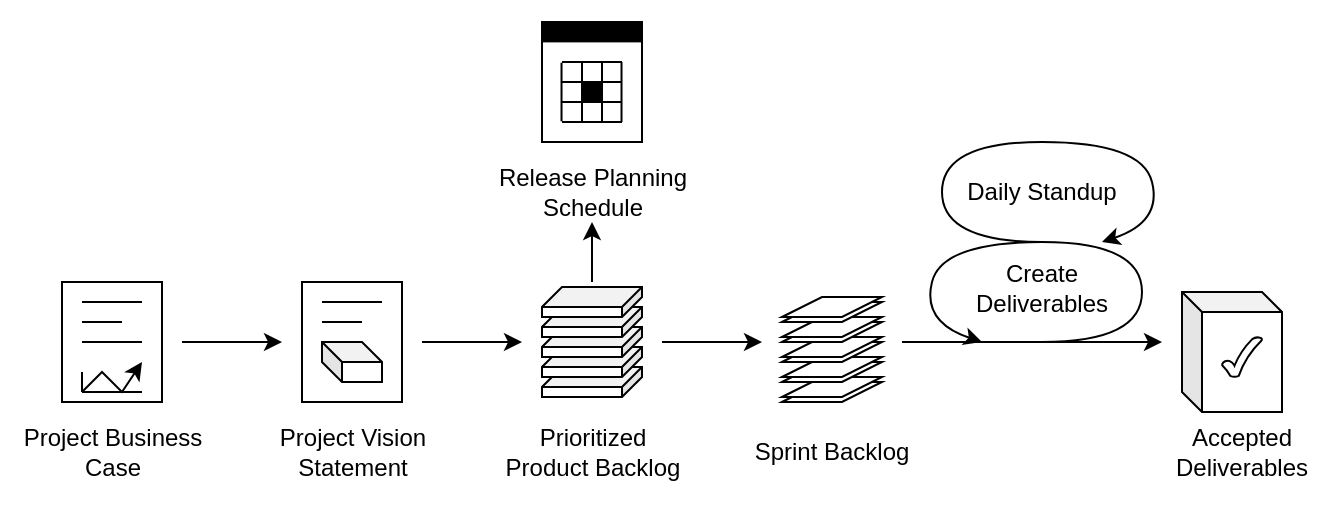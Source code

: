 <mxfile version="20.2.3" type="github">
  <diagram id="G1Mfq-PvlLAGUP9QrzQ2" name="Page-1">
    <mxGraphModel dx="1422" dy="786" grid="1" gridSize="10" guides="1" tooltips="1" connect="1" arrows="1" fold="1" page="0" pageScale="1" pageWidth="827" pageHeight="1169" math="0" shadow="0">
      <root>
        <mxCell id="0" />
        <mxCell id="1" parent="0" />
        <mxCell id="DNAeEn4sjJ3QBPFTxDFF-16" value="" style="rounded=0;whiteSpace=wrap;html=1;strokeColor=#FFFFFF;" vertex="1" parent="1">
          <mxGeometry x="50" y="50" width="660" height="250" as="geometry" />
        </mxCell>
        <mxCell id="7c8aWqgZJzVEwE5ocmlc-44" value="" style="group" parent="1" vertex="1" connectable="0">
          <mxGeometry x="320" y="192.5" width="50" height="55" as="geometry" />
        </mxCell>
        <mxCell id="7c8aWqgZJzVEwE5ocmlc-36" value="" style="shape=cube;whiteSpace=wrap;html=1;boundedLbl=1;backgroundOutline=1;darkOpacity=0.05;darkOpacity2=0.1;fillColor=none;size=10;flipH=1;" parent="7c8aWqgZJzVEwE5ocmlc-44" vertex="1">
          <mxGeometry y="40" width="50" height="15" as="geometry" />
        </mxCell>
        <mxCell id="7c8aWqgZJzVEwE5ocmlc-40" value="" style="shape=cube;whiteSpace=wrap;html=1;boundedLbl=1;backgroundOutline=1;darkOpacity=0.05;darkOpacity2=0.1;fillColor=default;size=10;flipH=1;" parent="7c8aWqgZJzVEwE5ocmlc-44" vertex="1">
          <mxGeometry y="30" width="50" height="15" as="geometry" />
        </mxCell>
        <mxCell id="7c8aWqgZJzVEwE5ocmlc-41" value="" style="shape=cube;whiteSpace=wrap;html=1;boundedLbl=1;backgroundOutline=1;darkOpacity=0.05;darkOpacity2=0.1;fillColor=default;size=10;flipH=1;" parent="7c8aWqgZJzVEwE5ocmlc-44" vertex="1">
          <mxGeometry y="20" width="50" height="15" as="geometry" />
        </mxCell>
        <mxCell id="7c8aWqgZJzVEwE5ocmlc-42" value="" style="shape=cube;whiteSpace=wrap;html=1;boundedLbl=1;backgroundOutline=1;darkOpacity=0.05;darkOpacity2=0.1;fillColor=default;size=10;flipH=1;" parent="7c8aWqgZJzVEwE5ocmlc-44" vertex="1">
          <mxGeometry y="10" width="50" height="15" as="geometry" />
        </mxCell>
        <mxCell id="7c8aWqgZJzVEwE5ocmlc-43" value="" style="shape=cube;whiteSpace=wrap;html=1;boundedLbl=1;backgroundOutline=1;darkOpacity=0.05;darkOpacity2=0.1;fillColor=default;size=10;flipH=1;" parent="7c8aWqgZJzVEwE5ocmlc-44" vertex="1">
          <mxGeometry width="50" height="15" as="geometry" />
        </mxCell>
        <mxCell id="zlFvbanUK3Qge2jHVLBS-4" value="" style="group" parent="1" vertex="1" connectable="0">
          <mxGeometry x="80" y="190" width="50" height="60" as="geometry" />
        </mxCell>
        <mxCell id="zlFvbanUK3Qge2jHVLBS-3" value="" style="rounded=0;whiteSpace=wrap;html=1;" parent="zlFvbanUK3Qge2jHVLBS-4" vertex="1">
          <mxGeometry width="50" height="60" as="geometry" />
        </mxCell>
        <mxCell id="7c8aWqgZJzVEwE5ocmlc-18" value="" style="endArrow=none;html=1;rounded=0;" parent="zlFvbanUK3Qge2jHVLBS-4" edge="1">
          <mxGeometry width="50" height="50" relative="1" as="geometry">
            <mxPoint x="10" y="30" as="sourcePoint" />
            <mxPoint x="40.0" y="30" as="targetPoint" />
          </mxGeometry>
        </mxCell>
        <mxCell id="7c8aWqgZJzVEwE5ocmlc-19" value="" style="endArrow=none;html=1;rounded=0;" parent="zlFvbanUK3Qge2jHVLBS-4" edge="1">
          <mxGeometry width="50" height="50" relative="1" as="geometry">
            <mxPoint x="10" y="55" as="sourcePoint" />
            <mxPoint x="10" y="45" as="targetPoint" />
          </mxGeometry>
        </mxCell>
        <mxCell id="7c8aWqgZJzVEwE5ocmlc-20" value="" style="endArrow=none;html=1;rounded=0;" parent="zlFvbanUK3Qge2jHVLBS-4" edge="1">
          <mxGeometry width="50" height="50" relative="1" as="geometry">
            <mxPoint x="10" y="55" as="sourcePoint" />
            <mxPoint x="40.0" y="55" as="targetPoint" />
          </mxGeometry>
        </mxCell>
        <mxCell id="7c8aWqgZJzVEwE5ocmlc-24" value="" style="endArrow=classic;html=1;endFill=1;rounded=0;" parent="zlFvbanUK3Qge2jHVLBS-4" edge="1">
          <mxGeometry width="50" height="50" relative="1" as="geometry">
            <mxPoint x="10" y="55" as="sourcePoint" />
            <mxPoint x="40.0" y="40" as="targetPoint" />
            <Array as="points">
              <mxPoint x="20.0" y="45" />
              <mxPoint x="30" y="55" />
            </Array>
          </mxGeometry>
        </mxCell>
        <mxCell id="7c8aWqgZJzVEwE5ocmlc-16" value="" style="endArrow=none;html=1;rounded=0;" parent="zlFvbanUK3Qge2jHVLBS-4" edge="1">
          <mxGeometry width="50" height="50" relative="1" as="geometry">
            <mxPoint x="10" y="10" as="sourcePoint" />
            <mxPoint x="40.0" y="10" as="targetPoint" />
          </mxGeometry>
        </mxCell>
        <mxCell id="7c8aWqgZJzVEwE5ocmlc-17" value="" style="endArrow=none;html=1;rounded=0;" parent="zlFvbanUK3Qge2jHVLBS-4" edge="1">
          <mxGeometry width="50" height="50" relative="1" as="geometry">
            <mxPoint x="10" y="20" as="sourcePoint" />
            <mxPoint x="30" y="20" as="targetPoint" />
          </mxGeometry>
        </mxCell>
        <mxCell id="zlFvbanUK3Qge2jHVLBS-6" value="" style="group" parent="1" vertex="1" connectable="0">
          <mxGeometry x="200" y="190" width="50" height="60" as="geometry" />
        </mxCell>
        <mxCell id="zlFvbanUK3Qge2jHVLBS-5" value="" style="rounded=0;whiteSpace=wrap;html=1;" parent="zlFvbanUK3Qge2jHVLBS-6" vertex="1">
          <mxGeometry width="50" height="60" as="geometry" />
        </mxCell>
        <mxCell id="7c8aWqgZJzVEwE5ocmlc-29" value="" style="endArrow=none;html=1;rounded=0;" parent="zlFvbanUK3Qge2jHVLBS-6" edge="1">
          <mxGeometry width="50" height="50" relative="1" as="geometry">
            <mxPoint x="10.0" y="10" as="sourcePoint" />
            <mxPoint x="40.0" y="10" as="targetPoint" />
          </mxGeometry>
        </mxCell>
        <mxCell id="7c8aWqgZJzVEwE5ocmlc-30" value="" style="endArrow=none;html=1;rounded=0;" parent="zlFvbanUK3Qge2jHVLBS-6" edge="1">
          <mxGeometry width="50" height="50" relative="1" as="geometry">
            <mxPoint x="10.0" y="20" as="sourcePoint" />
            <mxPoint x="30.0" y="20" as="targetPoint" />
          </mxGeometry>
        </mxCell>
        <mxCell id="7c8aWqgZJzVEwE5ocmlc-35" value="" style="shape=cube;whiteSpace=wrap;html=1;boundedLbl=1;backgroundOutline=1;darkOpacity=0.05;darkOpacity2=0.1;fillColor=none;size=10;" parent="zlFvbanUK3Qge2jHVLBS-6" vertex="1">
          <mxGeometry x="10" y="30" width="30" height="20" as="geometry" />
        </mxCell>
        <mxCell id="zlFvbanUK3Qge2jHVLBS-7" style="edgeStyle=orthogonalEdgeStyle;rounded=0;orthogonalLoop=1;jettySize=auto;html=1;" parent="1" edge="1">
          <mxGeometry relative="1" as="geometry">
            <mxPoint x="140" y="220" as="sourcePoint" />
            <mxPoint x="190" y="220" as="targetPoint" />
          </mxGeometry>
        </mxCell>
        <mxCell id="zlFvbanUK3Qge2jHVLBS-8" style="edgeStyle=orthogonalEdgeStyle;rounded=0;orthogonalLoop=1;jettySize=auto;html=1;" parent="1" edge="1">
          <mxGeometry relative="1" as="geometry">
            <Array as="points">
              <mxPoint x="290" y="220" />
              <mxPoint x="290" y="220" />
            </Array>
            <mxPoint x="260" y="220" as="sourcePoint" />
            <mxPoint x="310" y="220" as="targetPoint" />
          </mxGeometry>
        </mxCell>
        <mxCell id="zlFvbanUK3Qge2jHVLBS-9" value="" style="shape=parallelogram;perimeter=parallelogramPerimeter;whiteSpace=wrap;html=1;fixedSize=1;fillColor=#FFFFFF;" parent="1" vertex="1">
          <mxGeometry x="440" y="240" width="50" height="10" as="geometry" />
        </mxCell>
        <mxCell id="zlFvbanUK3Qge2jHVLBS-10" value="" style="shape=parallelogram;perimeter=parallelogramPerimeter;whiteSpace=wrap;html=1;fixedSize=1;fillColor=#FFFFFF;" parent="1" vertex="1">
          <mxGeometry x="440" y="237.5" width="50" height="10" as="geometry" />
        </mxCell>
        <mxCell id="zlFvbanUK3Qge2jHVLBS-11" value="" style="shape=parallelogram;perimeter=parallelogramPerimeter;whiteSpace=wrap;html=1;fixedSize=1;fillColor=#FFFFFF;" parent="1" vertex="1">
          <mxGeometry x="440" y="230" width="50" height="10" as="geometry" />
        </mxCell>
        <mxCell id="zlFvbanUK3Qge2jHVLBS-12" value="" style="shape=parallelogram;perimeter=parallelogramPerimeter;whiteSpace=wrap;html=1;fixedSize=1;fillColor=#FFFFFF;" parent="1" vertex="1">
          <mxGeometry x="440" y="227.5" width="50" height="10" as="geometry" />
        </mxCell>
        <mxCell id="zlFvbanUK3Qge2jHVLBS-13" value="" style="shape=parallelogram;perimeter=parallelogramPerimeter;whiteSpace=wrap;html=1;fixedSize=1;fillColor=#FFFFFF;" parent="1" vertex="1">
          <mxGeometry x="440" y="220" width="50" height="10" as="geometry" />
        </mxCell>
        <mxCell id="zlFvbanUK3Qge2jHVLBS-14" value="" style="shape=parallelogram;perimeter=parallelogramPerimeter;whiteSpace=wrap;html=1;fixedSize=1;fillColor=#FFFFFF;" parent="1" vertex="1">
          <mxGeometry x="440" y="217.5" width="50" height="10" as="geometry" />
        </mxCell>
        <mxCell id="zlFvbanUK3Qge2jHVLBS-15" value="" style="shape=parallelogram;perimeter=parallelogramPerimeter;whiteSpace=wrap;html=1;fixedSize=1;fillColor=#FFFFFF;" parent="1" vertex="1">
          <mxGeometry x="440" y="210" width="50" height="10" as="geometry" />
        </mxCell>
        <mxCell id="zlFvbanUK3Qge2jHVLBS-16" value="" style="shape=parallelogram;perimeter=parallelogramPerimeter;whiteSpace=wrap;html=1;fixedSize=1;fillColor=#FFFFFF;" parent="1" vertex="1">
          <mxGeometry x="440" y="207.5" width="50" height="10" as="geometry" />
        </mxCell>
        <mxCell id="zlFvbanUK3Qge2jHVLBS-17" value="" style="shape=parallelogram;perimeter=parallelogramPerimeter;whiteSpace=wrap;html=1;fixedSize=1;fillColor=#FFFFFF;" parent="1" vertex="1">
          <mxGeometry x="440" y="200" width="50" height="10" as="geometry" />
        </mxCell>
        <mxCell id="zlFvbanUK3Qge2jHVLBS-18" value="" style="shape=parallelogram;perimeter=parallelogramPerimeter;whiteSpace=wrap;html=1;fixedSize=1;fillColor=#FFFFFF;" parent="1" vertex="1">
          <mxGeometry x="440" y="197.5" width="50" height="10" as="geometry" />
        </mxCell>
        <mxCell id="zlFvbanUK3Qge2jHVLBS-19" value="Sprint Backlog" style="text;html=1;strokeColor=none;fillColor=none;align=center;verticalAlign=middle;whiteSpace=wrap;rounded=0;" parent="1" vertex="1">
          <mxGeometry x="425" y="260" width="80" height="30" as="geometry" />
        </mxCell>
        <mxCell id="zlFvbanUK3Qge2jHVLBS-20" value="Prioritized Product Backlog" style="text;html=1;strokeColor=none;fillColor=none;align=center;verticalAlign=middle;whiteSpace=wrap;rounded=0;" parent="1" vertex="1">
          <mxGeometry x="297.5" y="260" width="95" height="30" as="geometry" />
        </mxCell>
        <mxCell id="zlFvbanUK3Qge2jHVLBS-21" value="Project Vision Statement" style="text;html=1;strokeColor=none;fillColor=none;align=center;verticalAlign=middle;whiteSpace=wrap;rounded=0;" parent="1" vertex="1">
          <mxGeometry x="177.5" y="260" width="95" height="30" as="geometry" />
        </mxCell>
        <mxCell id="zlFvbanUK3Qge2jHVLBS-22" value="Project Business Case" style="text;html=1;strokeColor=none;fillColor=none;align=center;verticalAlign=middle;whiteSpace=wrap;rounded=0;" parent="1" vertex="1">
          <mxGeometry x="57.5" y="260" width="95" height="30" as="geometry" />
        </mxCell>
        <mxCell id="zlFvbanUK3Qge2jHVLBS-24" style="edgeStyle=orthogonalEdgeStyle;rounded=0;orthogonalLoop=1;jettySize=auto;html=1;" parent="1" edge="1">
          <mxGeometry relative="1" as="geometry">
            <mxPoint x="380" y="220" as="sourcePoint" />
            <mxPoint x="430" y="220" as="targetPoint" />
          </mxGeometry>
        </mxCell>
        <mxCell id="zlFvbanUK3Qge2jHVLBS-32" value="Release Planning Schedule" style="text;html=1;strokeColor=none;fillColor=none;align=center;verticalAlign=middle;whiteSpace=wrap;rounded=0;" parent="1" vertex="1">
          <mxGeometry x="277.5" y="130" width="135" height="30" as="geometry" />
        </mxCell>
        <mxCell id="zlFvbanUK3Qge2jHVLBS-33" style="edgeStyle=orthogonalEdgeStyle;rounded=0;orthogonalLoop=1;jettySize=auto;html=1;entryX=0.5;entryY=1;entryDx=0;entryDy=0;" parent="1" target="zlFvbanUK3Qge2jHVLBS-32" edge="1">
          <mxGeometry relative="1" as="geometry">
            <mxPoint x="345" y="190" as="sourcePoint" />
            <mxPoint x="450" y="230" as="targetPoint" />
          </mxGeometry>
        </mxCell>
        <mxCell id="zlFvbanUK3Qge2jHVLBS-34" value="" style="shape=cube;whiteSpace=wrap;html=1;boundedLbl=1;backgroundOutline=1;darkOpacity=0.05;darkOpacity2=0.1;size=10;" parent="1" vertex="1">
          <mxGeometry x="640" y="195" width="50" height="60" as="geometry" />
        </mxCell>
        <mxCell id="zlFvbanUK3Qge2jHVLBS-35" value="Accepted Deliverables" style="text;html=1;strokeColor=none;fillColor=none;align=center;verticalAlign=middle;whiteSpace=wrap;rounded=0;" parent="1" vertex="1">
          <mxGeometry x="630" y="260" width="80" height="30" as="geometry" />
        </mxCell>
        <mxCell id="zlFvbanUK3Qge2jHVLBS-37" value="" style="verticalLabelPosition=bottom;verticalAlign=top;html=1;shape=mxgraph.basic.tick" parent="1" vertex="1">
          <mxGeometry x="660" y="217.5" width="20" height="20" as="geometry" />
        </mxCell>
        <mxCell id="zlFvbanUK3Qge2jHVLBS-39" value="Daily Standup" style="text;html=1;strokeColor=none;fillColor=none;align=center;verticalAlign=middle;whiteSpace=wrap;rounded=0;" parent="1" vertex="1">
          <mxGeometry x="530" y="130" width="80" height="30" as="geometry" />
        </mxCell>
        <mxCell id="DNAeEn4sjJ3QBPFTxDFF-2" style="edgeStyle=orthogonalEdgeStyle;rounded=0;orthogonalLoop=1;jettySize=auto;html=1;" edge="1" parent="1">
          <mxGeometry relative="1" as="geometry">
            <mxPoint x="500" y="220" as="sourcePoint" />
            <mxPoint x="630" y="220" as="targetPoint" />
          </mxGeometry>
        </mxCell>
        <mxCell id="DNAeEn4sjJ3QBPFTxDFF-3" value="" style="rounded=0;whiteSpace=wrap;html=1;fillColor=#000000;" vertex="1" parent="1">
          <mxGeometry x="340" y="90" width="10" height="10" as="geometry" />
        </mxCell>
        <mxCell id="zlFvbanUK3Qge2jHVLBS-30" value="" style="rounded=0;whiteSpace=wrap;html=1;" parent="1" vertex="1">
          <mxGeometry x="320" y="60" width="50" height="60" as="geometry" />
        </mxCell>
        <mxCell id="7c8aWqgZJzVEwE5ocmlc-58" value="" style="endArrow=none;html=1;rounded=0;" parent="1" edge="1">
          <mxGeometry width="50" height="50" relative="1" as="geometry">
            <mxPoint x="329.76" y="80.35" as="sourcePoint" />
            <mxPoint x="329.76" y="109.66" as="targetPoint" />
          </mxGeometry>
        </mxCell>
        <mxCell id="7c8aWqgZJzVEwE5ocmlc-62" value="" style="endArrow=none;html=1;rounded=0;" parent="1" edge="1">
          <mxGeometry width="50" height="50" relative="1" as="geometry">
            <mxPoint x="340" y="80.35" as="sourcePoint" />
            <mxPoint x="340" y="109.66" as="targetPoint" />
          </mxGeometry>
        </mxCell>
        <mxCell id="7c8aWqgZJzVEwE5ocmlc-64" value="" style="endArrow=none;html=1;rounded=0;" parent="1" edge="1">
          <mxGeometry width="50" height="50" relative="1" as="geometry">
            <mxPoint x="359.76" y="80" as="sourcePoint" />
            <mxPoint x="359.76" y="110" as="targetPoint" />
          </mxGeometry>
        </mxCell>
        <mxCell id="7c8aWqgZJzVEwE5ocmlc-65" value="" style="endArrow=none;html=1;rounded=0;" parent="1" edge="1">
          <mxGeometry width="50" height="50" relative="1" as="geometry">
            <mxPoint x="360" y="80" as="sourcePoint" />
            <mxPoint x="330" y="80" as="targetPoint" />
          </mxGeometry>
        </mxCell>
        <mxCell id="7c8aWqgZJzVEwE5ocmlc-66" value="" style="endArrow=none;html=1;rounded=0;" parent="1" edge="1">
          <mxGeometry width="50" height="50" relative="1" as="geometry">
            <mxPoint x="360" y="90" as="sourcePoint" />
            <mxPoint x="330" y="90" as="targetPoint" />
          </mxGeometry>
        </mxCell>
        <mxCell id="7c8aWqgZJzVEwE5ocmlc-67" value="" style="endArrow=none;html=1;rounded=0;" parent="1" edge="1">
          <mxGeometry width="50" height="50" relative="1" as="geometry">
            <mxPoint x="360" y="100.0" as="sourcePoint" />
            <mxPoint x="330" y="100.0" as="targetPoint" />
          </mxGeometry>
        </mxCell>
        <mxCell id="7c8aWqgZJzVEwE5ocmlc-68" value="" style="endArrow=none;html=1;rounded=0;" parent="1" edge="1">
          <mxGeometry width="50" height="50" relative="1" as="geometry">
            <mxPoint x="360" y="110" as="sourcePoint" />
            <mxPoint x="330" y="110" as="targetPoint" />
          </mxGeometry>
        </mxCell>
        <mxCell id="7c8aWqgZJzVEwE5ocmlc-69" value="" style="endArrow=none;html=1;rounded=0;" parent="1" edge="1">
          <mxGeometry width="50" height="50" relative="1" as="geometry">
            <mxPoint x="350" y="80.35" as="sourcePoint" />
            <mxPoint x="350" y="109.66" as="targetPoint" />
          </mxGeometry>
        </mxCell>
        <mxCell id="7c8aWqgZJzVEwE5ocmlc-57" value="" style="rounded=0;whiteSpace=wrap;html=1;fillColor=#000000;" parent="1" vertex="1">
          <mxGeometry x="320" y="60.0" width="50" height="9.69" as="geometry" />
        </mxCell>
        <mxCell id="DNAeEn4sjJ3QBPFTxDFF-4" value="" style="rounded=0;whiteSpace=wrap;html=1;fillColor=#000000;" vertex="1" parent="1">
          <mxGeometry x="340" y="90" width="10" height="10" as="geometry" />
        </mxCell>
        <mxCell id="DNAeEn4sjJ3QBPFTxDFF-8" value="" style="endArrow=none;html=1;curved=1;" edge="1" parent="1">
          <mxGeometry width="50" height="50" relative="1" as="geometry">
            <mxPoint x="570" y="170" as="sourcePoint" />
            <mxPoint x="570" y="120" as="targetPoint" />
            <Array as="points">
              <mxPoint x="520" y="170" />
              <mxPoint x="520" y="120" />
            </Array>
          </mxGeometry>
        </mxCell>
        <mxCell id="DNAeEn4sjJ3QBPFTxDFF-12" value="" style="endArrow=none;html=1;curved=1;" edge="1" parent="1">
          <mxGeometry width="50" height="50" relative="1" as="geometry">
            <mxPoint x="570" y="220" as="sourcePoint" />
            <mxPoint x="570" y="170" as="targetPoint" />
            <Array as="points">
              <mxPoint x="620" y="220" />
              <mxPoint x="620" y="170" />
            </Array>
          </mxGeometry>
        </mxCell>
        <mxCell id="DNAeEn4sjJ3QBPFTxDFF-13" value="" style="endArrow=classic;html=1;curved=1;endFill=1;" edge="1" parent="1">
          <mxGeometry width="50" height="50" relative="1" as="geometry">
            <mxPoint x="570" y="170" as="sourcePoint" />
            <mxPoint x="540" y="220" as="targetPoint" />
            <Array as="points">
              <mxPoint x="520" y="170" />
              <mxPoint x="510" y="210" />
            </Array>
          </mxGeometry>
        </mxCell>
        <mxCell id="DNAeEn4sjJ3QBPFTxDFF-14" value="" style="endArrow=classic;html=1;curved=1;endFill=1;" edge="1" parent="1">
          <mxGeometry width="50" height="50" relative="1" as="geometry">
            <mxPoint x="570" y="120" as="sourcePoint" />
            <mxPoint x="600" y="170" as="targetPoint" />
            <Array as="points">
              <mxPoint x="620" y="120" />
              <mxPoint x="630" y="160" />
            </Array>
          </mxGeometry>
        </mxCell>
        <mxCell id="DNAeEn4sjJ3QBPFTxDFF-15" value="Create Deliverables" style="text;html=1;strokeColor=none;fillColor=none;align=center;verticalAlign=middle;whiteSpace=wrap;rounded=0;" vertex="1" parent="1">
          <mxGeometry x="530" y="177.5" width="80" height="30" as="geometry" />
        </mxCell>
      </root>
    </mxGraphModel>
  </diagram>
</mxfile>
